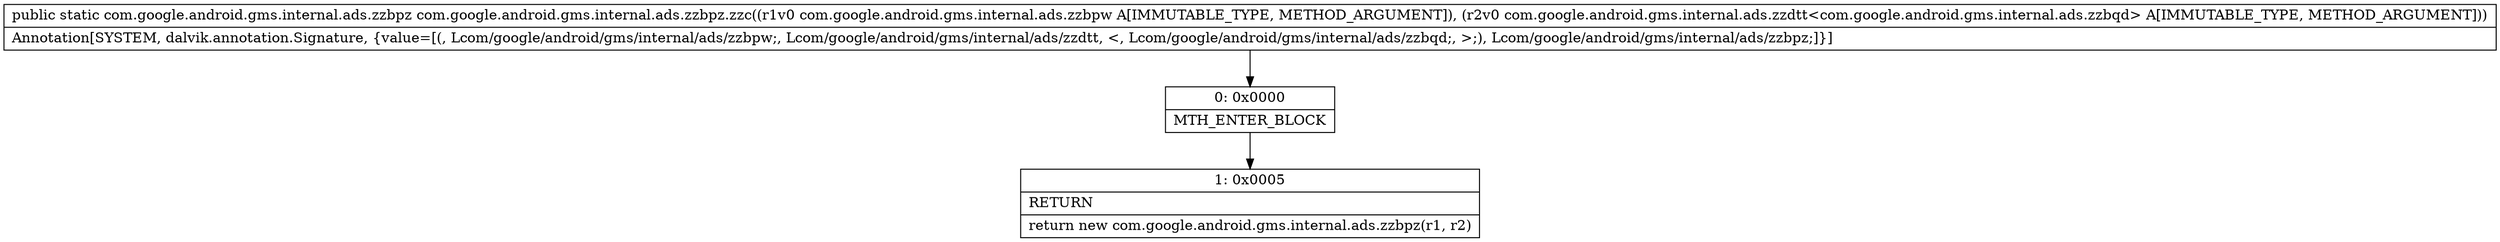 digraph "CFG forcom.google.android.gms.internal.ads.zzbpz.zzc(Lcom\/google\/android\/gms\/internal\/ads\/zzbpw;Lcom\/google\/android\/gms\/internal\/ads\/zzdtt;)Lcom\/google\/android\/gms\/internal\/ads\/zzbpz;" {
Node_0 [shape=record,label="{0\:\ 0x0000|MTH_ENTER_BLOCK\l}"];
Node_1 [shape=record,label="{1\:\ 0x0005|RETURN\l|return new com.google.android.gms.internal.ads.zzbpz(r1, r2)\l}"];
MethodNode[shape=record,label="{public static com.google.android.gms.internal.ads.zzbpz com.google.android.gms.internal.ads.zzbpz.zzc((r1v0 com.google.android.gms.internal.ads.zzbpw A[IMMUTABLE_TYPE, METHOD_ARGUMENT]), (r2v0 com.google.android.gms.internal.ads.zzdtt\<com.google.android.gms.internal.ads.zzbqd\> A[IMMUTABLE_TYPE, METHOD_ARGUMENT]))  | Annotation[SYSTEM, dalvik.annotation.Signature, \{value=[(, Lcom\/google\/android\/gms\/internal\/ads\/zzbpw;, Lcom\/google\/android\/gms\/internal\/ads\/zzdtt, \<, Lcom\/google\/android\/gms\/internal\/ads\/zzbqd;, \>;), Lcom\/google\/android\/gms\/internal\/ads\/zzbpz;]\}]\l}"];
MethodNode -> Node_0;
Node_0 -> Node_1;
}

